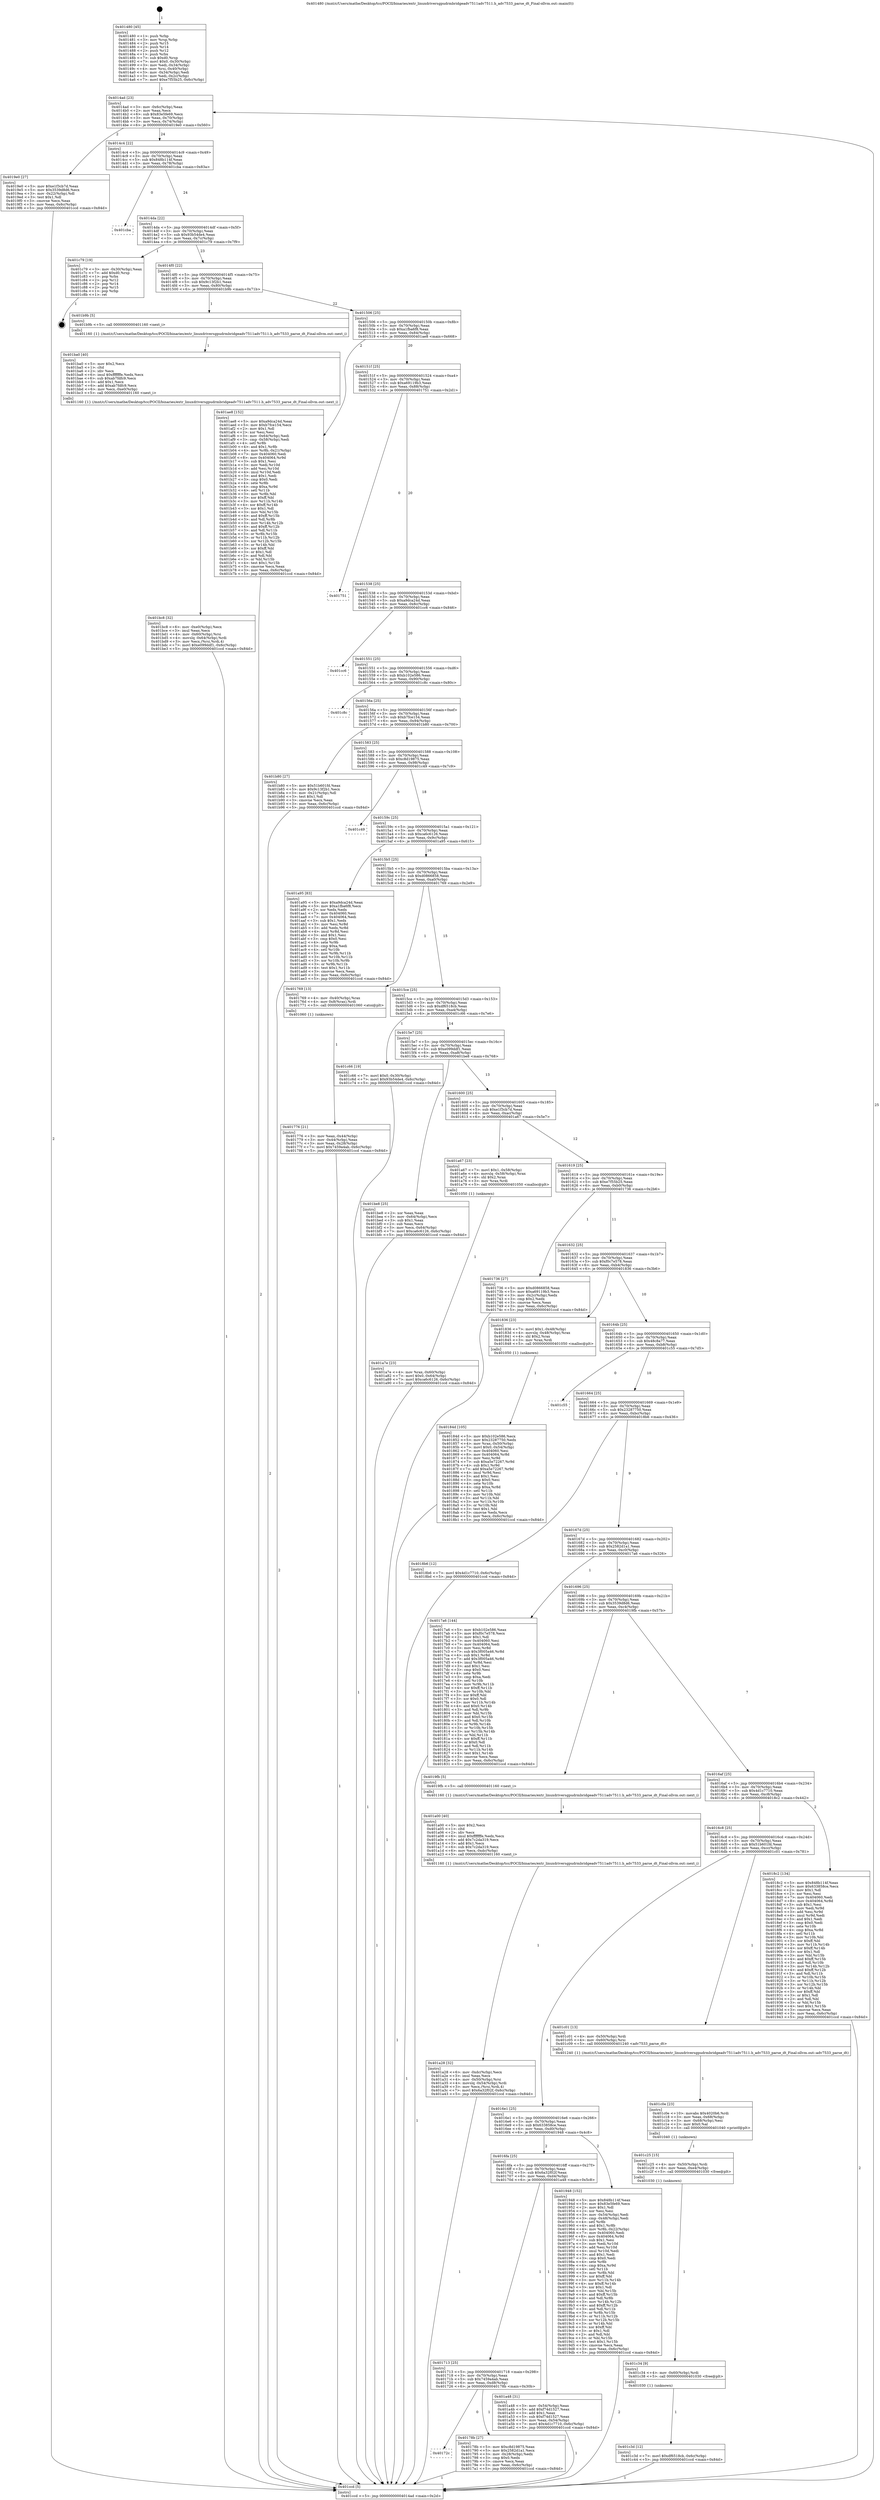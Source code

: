 digraph "0x401480" {
  label = "0x401480 (/mnt/c/Users/mathe/Desktop/tcc/POCII/binaries/extr_linuxdriversgpudrmbridgeadv7511adv7511.h_adv7533_parse_dt_Final-ollvm.out::main(0))"
  labelloc = "t"
  node[shape=record]

  Entry [label="",width=0.3,height=0.3,shape=circle,fillcolor=black,style=filled]
  "0x4014ad" [label="{
     0x4014ad [23]\l
     | [instrs]\l
     &nbsp;&nbsp;0x4014ad \<+3\>: mov -0x6c(%rbp),%eax\l
     &nbsp;&nbsp;0x4014b0 \<+2\>: mov %eax,%ecx\l
     &nbsp;&nbsp;0x4014b2 \<+6\>: sub $0x83e5fe69,%ecx\l
     &nbsp;&nbsp;0x4014b8 \<+3\>: mov %eax,-0x70(%rbp)\l
     &nbsp;&nbsp;0x4014bb \<+3\>: mov %ecx,-0x74(%rbp)\l
     &nbsp;&nbsp;0x4014be \<+6\>: je 00000000004019e0 \<main+0x560\>\l
  }"]
  "0x4019e0" [label="{
     0x4019e0 [27]\l
     | [instrs]\l
     &nbsp;&nbsp;0x4019e0 \<+5\>: mov $0xe1f3cb7d,%eax\l
     &nbsp;&nbsp;0x4019e5 \<+5\>: mov $0x3539d8d6,%ecx\l
     &nbsp;&nbsp;0x4019ea \<+3\>: mov -0x22(%rbp),%dl\l
     &nbsp;&nbsp;0x4019ed \<+3\>: test $0x1,%dl\l
     &nbsp;&nbsp;0x4019f0 \<+3\>: cmovne %ecx,%eax\l
     &nbsp;&nbsp;0x4019f3 \<+3\>: mov %eax,-0x6c(%rbp)\l
     &nbsp;&nbsp;0x4019f6 \<+5\>: jmp 0000000000401ccd \<main+0x84d\>\l
  }"]
  "0x4014c4" [label="{
     0x4014c4 [22]\l
     | [instrs]\l
     &nbsp;&nbsp;0x4014c4 \<+5\>: jmp 00000000004014c9 \<main+0x49\>\l
     &nbsp;&nbsp;0x4014c9 \<+3\>: mov -0x70(%rbp),%eax\l
     &nbsp;&nbsp;0x4014cc \<+5\>: sub $0x848b114f,%eax\l
     &nbsp;&nbsp;0x4014d1 \<+3\>: mov %eax,-0x78(%rbp)\l
     &nbsp;&nbsp;0x4014d4 \<+6\>: je 0000000000401cba \<main+0x83a\>\l
  }"]
  Exit [label="",width=0.3,height=0.3,shape=circle,fillcolor=black,style=filled,peripheries=2]
  "0x401cba" [label="{
     0x401cba\l
  }", style=dashed]
  "0x4014da" [label="{
     0x4014da [22]\l
     | [instrs]\l
     &nbsp;&nbsp;0x4014da \<+5\>: jmp 00000000004014df \<main+0x5f\>\l
     &nbsp;&nbsp;0x4014df \<+3\>: mov -0x70(%rbp),%eax\l
     &nbsp;&nbsp;0x4014e2 \<+5\>: sub $0x93b54de4,%eax\l
     &nbsp;&nbsp;0x4014e7 \<+3\>: mov %eax,-0x7c(%rbp)\l
     &nbsp;&nbsp;0x4014ea \<+6\>: je 0000000000401c79 \<main+0x7f9\>\l
  }"]
  "0x401c3d" [label="{
     0x401c3d [12]\l
     | [instrs]\l
     &nbsp;&nbsp;0x401c3d \<+7\>: movl $0xdf6518cb,-0x6c(%rbp)\l
     &nbsp;&nbsp;0x401c44 \<+5\>: jmp 0000000000401ccd \<main+0x84d\>\l
  }"]
  "0x401c79" [label="{
     0x401c79 [19]\l
     | [instrs]\l
     &nbsp;&nbsp;0x401c79 \<+3\>: mov -0x30(%rbp),%eax\l
     &nbsp;&nbsp;0x401c7c \<+7\>: add $0xd0,%rsp\l
     &nbsp;&nbsp;0x401c83 \<+1\>: pop %rbx\l
     &nbsp;&nbsp;0x401c84 \<+2\>: pop %r12\l
     &nbsp;&nbsp;0x401c86 \<+2\>: pop %r14\l
     &nbsp;&nbsp;0x401c88 \<+2\>: pop %r15\l
     &nbsp;&nbsp;0x401c8a \<+1\>: pop %rbp\l
     &nbsp;&nbsp;0x401c8b \<+1\>: ret\l
  }"]
  "0x4014f0" [label="{
     0x4014f0 [22]\l
     | [instrs]\l
     &nbsp;&nbsp;0x4014f0 \<+5\>: jmp 00000000004014f5 \<main+0x75\>\l
     &nbsp;&nbsp;0x4014f5 \<+3\>: mov -0x70(%rbp),%eax\l
     &nbsp;&nbsp;0x4014f8 \<+5\>: sub $0x9c13f2b1,%eax\l
     &nbsp;&nbsp;0x4014fd \<+3\>: mov %eax,-0x80(%rbp)\l
     &nbsp;&nbsp;0x401500 \<+6\>: je 0000000000401b9b \<main+0x71b\>\l
  }"]
  "0x401c34" [label="{
     0x401c34 [9]\l
     | [instrs]\l
     &nbsp;&nbsp;0x401c34 \<+4\>: mov -0x60(%rbp),%rdi\l
     &nbsp;&nbsp;0x401c38 \<+5\>: call 0000000000401030 \<free@plt\>\l
     | [calls]\l
     &nbsp;&nbsp;0x401030 \{1\} (unknown)\l
  }"]
  "0x401b9b" [label="{
     0x401b9b [5]\l
     | [instrs]\l
     &nbsp;&nbsp;0x401b9b \<+5\>: call 0000000000401160 \<next_i\>\l
     | [calls]\l
     &nbsp;&nbsp;0x401160 \{1\} (/mnt/c/Users/mathe/Desktop/tcc/POCII/binaries/extr_linuxdriversgpudrmbridgeadv7511adv7511.h_adv7533_parse_dt_Final-ollvm.out::next_i)\l
  }"]
  "0x401506" [label="{
     0x401506 [25]\l
     | [instrs]\l
     &nbsp;&nbsp;0x401506 \<+5\>: jmp 000000000040150b \<main+0x8b\>\l
     &nbsp;&nbsp;0x40150b \<+3\>: mov -0x70(%rbp),%eax\l
     &nbsp;&nbsp;0x40150e \<+5\>: sub $0xa1fba6f8,%eax\l
     &nbsp;&nbsp;0x401513 \<+6\>: mov %eax,-0x84(%rbp)\l
     &nbsp;&nbsp;0x401519 \<+6\>: je 0000000000401ae8 \<main+0x668\>\l
  }"]
  "0x401c25" [label="{
     0x401c25 [15]\l
     | [instrs]\l
     &nbsp;&nbsp;0x401c25 \<+4\>: mov -0x50(%rbp),%rdi\l
     &nbsp;&nbsp;0x401c29 \<+6\>: mov %eax,-0xe4(%rbp)\l
     &nbsp;&nbsp;0x401c2f \<+5\>: call 0000000000401030 \<free@plt\>\l
     | [calls]\l
     &nbsp;&nbsp;0x401030 \{1\} (unknown)\l
  }"]
  "0x401ae8" [label="{
     0x401ae8 [152]\l
     | [instrs]\l
     &nbsp;&nbsp;0x401ae8 \<+5\>: mov $0xa9dca24d,%eax\l
     &nbsp;&nbsp;0x401aed \<+5\>: mov $0xb7fce154,%ecx\l
     &nbsp;&nbsp;0x401af2 \<+2\>: mov $0x1,%dl\l
     &nbsp;&nbsp;0x401af4 \<+2\>: xor %esi,%esi\l
     &nbsp;&nbsp;0x401af6 \<+3\>: mov -0x64(%rbp),%edi\l
     &nbsp;&nbsp;0x401af9 \<+3\>: cmp -0x58(%rbp),%edi\l
     &nbsp;&nbsp;0x401afc \<+4\>: setl %r8b\l
     &nbsp;&nbsp;0x401b00 \<+4\>: and $0x1,%r8b\l
     &nbsp;&nbsp;0x401b04 \<+4\>: mov %r8b,-0x21(%rbp)\l
     &nbsp;&nbsp;0x401b08 \<+7\>: mov 0x404060,%edi\l
     &nbsp;&nbsp;0x401b0f \<+8\>: mov 0x404064,%r9d\l
     &nbsp;&nbsp;0x401b17 \<+3\>: sub $0x1,%esi\l
     &nbsp;&nbsp;0x401b1a \<+3\>: mov %edi,%r10d\l
     &nbsp;&nbsp;0x401b1d \<+3\>: add %esi,%r10d\l
     &nbsp;&nbsp;0x401b20 \<+4\>: imul %r10d,%edi\l
     &nbsp;&nbsp;0x401b24 \<+3\>: and $0x1,%edi\l
     &nbsp;&nbsp;0x401b27 \<+3\>: cmp $0x0,%edi\l
     &nbsp;&nbsp;0x401b2a \<+4\>: sete %r8b\l
     &nbsp;&nbsp;0x401b2e \<+4\>: cmp $0xa,%r9d\l
     &nbsp;&nbsp;0x401b32 \<+4\>: setl %r11b\l
     &nbsp;&nbsp;0x401b36 \<+3\>: mov %r8b,%bl\l
     &nbsp;&nbsp;0x401b39 \<+3\>: xor $0xff,%bl\l
     &nbsp;&nbsp;0x401b3c \<+3\>: mov %r11b,%r14b\l
     &nbsp;&nbsp;0x401b3f \<+4\>: xor $0xff,%r14b\l
     &nbsp;&nbsp;0x401b43 \<+3\>: xor $0x1,%dl\l
     &nbsp;&nbsp;0x401b46 \<+3\>: mov %bl,%r15b\l
     &nbsp;&nbsp;0x401b49 \<+4\>: and $0xff,%r15b\l
     &nbsp;&nbsp;0x401b4d \<+3\>: and %dl,%r8b\l
     &nbsp;&nbsp;0x401b50 \<+3\>: mov %r14b,%r12b\l
     &nbsp;&nbsp;0x401b53 \<+4\>: and $0xff,%r12b\l
     &nbsp;&nbsp;0x401b57 \<+3\>: and %dl,%r11b\l
     &nbsp;&nbsp;0x401b5a \<+3\>: or %r8b,%r15b\l
     &nbsp;&nbsp;0x401b5d \<+3\>: or %r11b,%r12b\l
     &nbsp;&nbsp;0x401b60 \<+3\>: xor %r12b,%r15b\l
     &nbsp;&nbsp;0x401b63 \<+3\>: or %r14b,%bl\l
     &nbsp;&nbsp;0x401b66 \<+3\>: xor $0xff,%bl\l
     &nbsp;&nbsp;0x401b69 \<+3\>: or $0x1,%dl\l
     &nbsp;&nbsp;0x401b6c \<+2\>: and %dl,%bl\l
     &nbsp;&nbsp;0x401b6e \<+3\>: or %bl,%r15b\l
     &nbsp;&nbsp;0x401b71 \<+4\>: test $0x1,%r15b\l
     &nbsp;&nbsp;0x401b75 \<+3\>: cmovne %ecx,%eax\l
     &nbsp;&nbsp;0x401b78 \<+3\>: mov %eax,-0x6c(%rbp)\l
     &nbsp;&nbsp;0x401b7b \<+5\>: jmp 0000000000401ccd \<main+0x84d\>\l
  }"]
  "0x40151f" [label="{
     0x40151f [25]\l
     | [instrs]\l
     &nbsp;&nbsp;0x40151f \<+5\>: jmp 0000000000401524 \<main+0xa4\>\l
     &nbsp;&nbsp;0x401524 \<+3\>: mov -0x70(%rbp),%eax\l
     &nbsp;&nbsp;0x401527 \<+5\>: sub $0xa69119b3,%eax\l
     &nbsp;&nbsp;0x40152c \<+6\>: mov %eax,-0x88(%rbp)\l
     &nbsp;&nbsp;0x401532 \<+6\>: je 0000000000401751 \<main+0x2d1\>\l
  }"]
  "0x401c0e" [label="{
     0x401c0e [23]\l
     | [instrs]\l
     &nbsp;&nbsp;0x401c0e \<+10\>: movabs $0x4020b6,%rdi\l
     &nbsp;&nbsp;0x401c18 \<+3\>: mov %eax,-0x68(%rbp)\l
     &nbsp;&nbsp;0x401c1b \<+3\>: mov -0x68(%rbp),%esi\l
     &nbsp;&nbsp;0x401c1e \<+2\>: mov $0x0,%al\l
     &nbsp;&nbsp;0x401c20 \<+5\>: call 0000000000401040 \<printf@plt\>\l
     | [calls]\l
     &nbsp;&nbsp;0x401040 \{1\} (unknown)\l
  }"]
  "0x401751" [label="{
     0x401751\l
  }", style=dashed]
  "0x401538" [label="{
     0x401538 [25]\l
     | [instrs]\l
     &nbsp;&nbsp;0x401538 \<+5\>: jmp 000000000040153d \<main+0xbd\>\l
     &nbsp;&nbsp;0x40153d \<+3\>: mov -0x70(%rbp),%eax\l
     &nbsp;&nbsp;0x401540 \<+5\>: sub $0xa9dca24d,%eax\l
     &nbsp;&nbsp;0x401545 \<+6\>: mov %eax,-0x8c(%rbp)\l
     &nbsp;&nbsp;0x40154b \<+6\>: je 0000000000401cc6 \<main+0x846\>\l
  }"]
  "0x401bc8" [label="{
     0x401bc8 [32]\l
     | [instrs]\l
     &nbsp;&nbsp;0x401bc8 \<+6\>: mov -0xe0(%rbp),%ecx\l
     &nbsp;&nbsp;0x401bce \<+3\>: imul %eax,%ecx\l
     &nbsp;&nbsp;0x401bd1 \<+4\>: mov -0x60(%rbp),%rsi\l
     &nbsp;&nbsp;0x401bd5 \<+4\>: movslq -0x64(%rbp),%rdi\l
     &nbsp;&nbsp;0x401bd9 \<+3\>: mov %ecx,(%rsi,%rdi,4)\l
     &nbsp;&nbsp;0x401bdc \<+7\>: movl $0xe099ddf1,-0x6c(%rbp)\l
     &nbsp;&nbsp;0x401be3 \<+5\>: jmp 0000000000401ccd \<main+0x84d\>\l
  }"]
  "0x401cc6" [label="{
     0x401cc6\l
  }", style=dashed]
  "0x401551" [label="{
     0x401551 [25]\l
     | [instrs]\l
     &nbsp;&nbsp;0x401551 \<+5\>: jmp 0000000000401556 \<main+0xd6\>\l
     &nbsp;&nbsp;0x401556 \<+3\>: mov -0x70(%rbp),%eax\l
     &nbsp;&nbsp;0x401559 \<+5\>: sub $0xb102e586,%eax\l
     &nbsp;&nbsp;0x40155e \<+6\>: mov %eax,-0x90(%rbp)\l
     &nbsp;&nbsp;0x401564 \<+6\>: je 0000000000401c8c \<main+0x80c\>\l
  }"]
  "0x401ba0" [label="{
     0x401ba0 [40]\l
     | [instrs]\l
     &nbsp;&nbsp;0x401ba0 \<+5\>: mov $0x2,%ecx\l
     &nbsp;&nbsp;0x401ba5 \<+1\>: cltd\l
     &nbsp;&nbsp;0x401ba6 \<+2\>: idiv %ecx\l
     &nbsp;&nbsp;0x401ba8 \<+6\>: imul $0xfffffffe,%edx,%ecx\l
     &nbsp;&nbsp;0x401bae \<+6\>: sub $0xab7fdfc9,%ecx\l
     &nbsp;&nbsp;0x401bb4 \<+3\>: add $0x1,%ecx\l
     &nbsp;&nbsp;0x401bb7 \<+6\>: add $0xab7fdfc9,%ecx\l
     &nbsp;&nbsp;0x401bbd \<+6\>: mov %ecx,-0xe0(%rbp)\l
     &nbsp;&nbsp;0x401bc3 \<+5\>: call 0000000000401160 \<next_i\>\l
     | [calls]\l
     &nbsp;&nbsp;0x401160 \{1\} (/mnt/c/Users/mathe/Desktop/tcc/POCII/binaries/extr_linuxdriversgpudrmbridgeadv7511adv7511.h_adv7533_parse_dt_Final-ollvm.out::next_i)\l
  }"]
  "0x401c8c" [label="{
     0x401c8c\l
  }", style=dashed]
  "0x40156a" [label="{
     0x40156a [25]\l
     | [instrs]\l
     &nbsp;&nbsp;0x40156a \<+5\>: jmp 000000000040156f \<main+0xef\>\l
     &nbsp;&nbsp;0x40156f \<+3\>: mov -0x70(%rbp),%eax\l
     &nbsp;&nbsp;0x401572 \<+5\>: sub $0xb7fce154,%eax\l
     &nbsp;&nbsp;0x401577 \<+6\>: mov %eax,-0x94(%rbp)\l
     &nbsp;&nbsp;0x40157d \<+6\>: je 0000000000401b80 \<main+0x700\>\l
  }"]
  "0x401a7e" [label="{
     0x401a7e [23]\l
     | [instrs]\l
     &nbsp;&nbsp;0x401a7e \<+4\>: mov %rax,-0x60(%rbp)\l
     &nbsp;&nbsp;0x401a82 \<+7\>: movl $0x0,-0x64(%rbp)\l
     &nbsp;&nbsp;0x401a89 \<+7\>: movl $0xca6c6126,-0x6c(%rbp)\l
     &nbsp;&nbsp;0x401a90 \<+5\>: jmp 0000000000401ccd \<main+0x84d\>\l
  }"]
  "0x401b80" [label="{
     0x401b80 [27]\l
     | [instrs]\l
     &nbsp;&nbsp;0x401b80 \<+5\>: mov $0x51b601fd,%eax\l
     &nbsp;&nbsp;0x401b85 \<+5\>: mov $0x9c13f2b1,%ecx\l
     &nbsp;&nbsp;0x401b8a \<+3\>: mov -0x21(%rbp),%dl\l
     &nbsp;&nbsp;0x401b8d \<+3\>: test $0x1,%dl\l
     &nbsp;&nbsp;0x401b90 \<+3\>: cmovne %ecx,%eax\l
     &nbsp;&nbsp;0x401b93 \<+3\>: mov %eax,-0x6c(%rbp)\l
     &nbsp;&nbsp;0x401b96 \<+5\>: jmp 0000000000401ccd \<main+0x84d\>\l
  }"]
  "0x401583" [label="{
     0x401583 [25]\l
     | [instrs]\l
     &nbsp;&nbsp;0x401583 \<+5\>: jmp 0000000000401588 \<main+0x108\>\l
     &nbsp;&nbsp;0x401588 \<+3\>: mov -0x70(%rbp),%eax\l
     &nbsp;&nbsp;0x40158b \<+5\>: sub $0xc8d19875,%eax\l
     &nbsp;&nbsp;0x401590 \<+6\>: mov %eax,-0x98(%rbp)\l
     &nbsp;&nbsp;0x401596 \<+6\>: je 0000000000401c49 \<main+0x7c9\>\l
  }"]
  "0x401a28" [label="{
     0x401a28 [32]\l
     | [instrs]\l
     &nbsp;&nbsp;0x401a28 \<+6\>: mov -0xdc(%rbp),%ecx\l
     &nbsp;&nbsp;0x401a2e \<+3\>: imul %eax,%ecx\l
     &nbsp;&nbsp;0x401a31 \<+4\>: mov -0x50(%rbp),%rsi\l
     &nbsp;&nbsp;0x401a35 \<+4\>: movslq -0x54(%rbp),%rdi\l
     &nbsp;&nbsp;0x401a39 \<+3\>: mov %ecx,(%rsi,%rdi,4)\l
     &nbsp;&nbsp;0x401a3c \<+7\>: movl $0x6a32f02f,-0x6c(%rbp)\l
     &nbsp;&nbsp;0x401a43 \<+5\>: jmp 0000000000401ccd \<main+0x84d\>\l
  }"]
  "0x401c49" [label="{
     0x401c49\l
  }", style=dashed]
  "0x40159c" [label="{
     0x40159c [25]\l
     | [instrs]\l
     &nbsp;&nbsp;0x40159c \<+5\>: jmp 00000000004015a1 \<main+0x121\>\l
     &nbsp;&nbsp;0x4015a1 \<+3\>: mov -0x70(%rbp),%eax\l
     &nbsp;&nbsp;0x4015a4 \<+5\>: sub $0xca6c6126,%eax\l
     &nbsp;&nbsp;0x4015a9 \<+6\>: mov %eax,-0x9c(%rbp)\l
     &nbsp;&nbsp;0x4015af \<+6\>: je 0000000000401a95 \<main+0x615\>\l
  }"]
  "0x401a00" [label="{
     0x401a00 [40]\l
     | [instrs]\l
     &nbsp;&nbsp;0x401a00 \<+5\>: mov $0x2,%ecx\l
     &nbsp;&nbsp;0x401a05 \<+1\>: cltd\l
     &nbsp;&nbsp;0x401a06 \<+2\>: idiv %ecx\l
     &nbsp;&nbsp;0x401a08 \<+6\>: imul $0xfffffffe,%edx,%ecx\l
     &nbsp;&nbsp;0x401a0e \<+6\>: add $0x7c2da319,%ecx\l
     &nbsp;&nbsp;0x401a14 \<+3\>: add $0x1,%ecx\l
     &nbsp;&nbsp;0x401a17 \<+6\>: sub $0x7c2da319,%ecx\l
     &nbsp;&nbsp;0x401a1d \<+6\>: mov %ecx,-0xdc(%rbp)\l
     &nbsp;&nbsp;0x401a23 \<+5\>: call 0000000000401160 \<next_i\>\l
     | [calls]\l
     &nbsp;&nbsp;0x401160 \{1\} (/mnt/c/Users/mathe/Desktop/tcc/POCII/binaries/extr_linuxdriversgpudrmbridgeadv7511adv7511.h_adv7533_parse_dt_Final-ollvm.out::next_i)\l
  }"]
  "0x401a95" [label="{
     0x401a95 [83]\l
     | [instrs]\l
     &nbsp;&nbsp;0x401a95 \<+5\>: mov $0xa9dca24d,%eax\l
     &nbsp;&nbsp;0x401a9a \<+5\>: mov $0xa1fba6f8,%ecx\l
     &nbsp;&nbsp;0x401a9f \<+2\>: xor %edx,%edx\l
     &nbsp;&nbsp;0x401aa1 \<+7\>: mov 0x404060,%esi\l
     &nbsp;&nbsp;0x401aa8 \<+7\>: mov 0x404064,%edi\l
     &nbsp;&nbsp;0x401aaf \<+3\>: sub $0x1,%edx\l
     &nbsp;&nbsp;0x401ab2 \<+3\>: mov %esi,%r8d\l
     &nbsp;&nbsp;0x401ab5 \<+3\>: add %edx,%r8d\l
     &nbsp;&nbsp;0x401ab8 \<+4\>: imul %r8d,%esi\l
     &nbsp;&nbsp;0x401abc \<+3\>: and $0x1,%esi\l
     &nbsp;&nbsp;0x401abf \<+3\>: cmp $0x0,%esi\l
     &nbsp;&nbsp;0x401ac2 \<+4\>: sete %r9b\l
     &nbsp;&nbsp;0x401ac6 \<+3\>: cmp $0xa,%edi\l
     &nbsp;&nbsp;0x401ac9 \<+4\>: setl %r10b\l
     &nbsp;&nbsp;0x401acd \<+3\>: mov %r9b,%r11b\l
     &nbsp;&nbsp;0x401ad0 \<+3\>: and %r10b,%r11b\l
     &nbsp;&nbsp;0x401ad3 \<+3\>: xor %r10b,%r9b\l
     &nbsp;&nbsp;0x401ad6 \<+3\>: or %r9b,%r11b\l
     &nbsp;&nbsp;0x401ad9 \<+4\>: test $0x1,%r11b\l
     &nbsp;&nbsp;0x401add \<+3\>: cmovne %ecx,%eax\l
     &nbsp;&nbsp;0x401ae0 \<+3\>: mov %eax,-0x6c(%rbp)\l
     &nbsp;&nbsp;0x401ae3 \<+5\>: jmp 0000000000401ccd \<main+0x84d\>\l
  }"]
  "0x4015b5" [label="{
     0x4015b5 [25]\l
     | [instrs]\l
     &nbsp;&nbsp;0x4015b5 \<+5\>: jmp 00000000004015ba \<main+0x13a\>\l
     &nbsp;&nbsp;0x4015ba \<+3\>: mov -0x70(%rbp),%eax\l
     &nbsp;&nbsp;0x4015bd \<+5\>: sub $0xd0866858,%eax\l
     &nbsp;&nbsp;0x4015c2 \<+6\>: mov %eax,-0xa0(%rbp)\l
     &nbsp;&nbsp;0x4015c8 \<+6\>: je 0000000000401769 \<main+0x2e9\>\l
  }"]
  "0x40184d" [label="{
     0x40184d [105]\l
     | [instrs]\l
     &nbsp;&nbsp;0x40184d \<+5\>: mov $0xb102e586,%ecx\l
     &nbsp;&nbsp;0x401852 \<+5\>: mov $0x23287750,%edx\l
     &nbsp;&nbsp;0x401857 \<+4\>: mov %rax,-0x50(%rbp)\l
     &nbsp;&nbsp;0x40185b \<+7\>: movl $0x0,-0x54(%rbp)\l
     &nbsp;&nbsp;0x401862 \<+7\>: mov 0x404060,%esi\l
     &nbsp;&nbsp;0x401869 \<+8\>: mov 0x404064,%r8d\l
     &nbsp;&nbsp;0x401871 \<+3\>: mov %esi,%r9d\l
     &nbsp;&nbsp;0x401874 \<+7\>: sub $0xa5e72267,%r9d\l
     &nbsp;&nbsp;0x40187b \<+4\>: sub $0x1,%r9d\l
     &nbsp;&nbsp;0x40187f \<+7\>: add $0xa5e72267,%r9d\l
     &nbsp;&nbsp;0x401886 \<+4\>: imul %r9d,%esi\l
     &nbsp;&nbsp;0x40188a \<+3\>: and $0x1,%esi\l
     &nbsp;&nbsp;0x40188d \<+3\>: cmp $0x0,%esi\l
     &nbsp;&nbsp;0x401890 \<+4\>: sete %r10b\l
     &nbsp;&nbsp;0x401894 \<+4\>: cmp $0xa,%r8d\l
     &nbsp;&nbsp;0x401898 \<+4\>: setl %r11b\l
     &nbsp;&nbsp;0x40189c \<+3\>: mov %r10b,%bl\l
     &nbsp;&nbsp;0x40189f \<+3\>: and %r11b,%bl\l
     &nbsp;&nbsp;0x4018a2 \<+3\>: xor %r11b,%r10b\l
     &nbsp;&nbsp;0x4018a5 \<+3\>: or %r10b,%bl\l
     &nbsp;&nbsp;0x4018a8 \<+3\>: test $0x1,%bl\l
     &nbsp;&nbsp;0x4018ab \<+3\>: cmovne %edx,%ecx\l
     &nbsp;&nbsp;0x4018ae \<+3\>: mov %ecx,-0x6c(%rbp)\l
     &nbsp;&nbsp;0x4018b1 \<+5\>: jmp 0000000000401ccd \<main+0x84d\>\l
  }"]
  "0x401769" [label="{
     0x401769 [13]\l
     | [instrs]\l
     &nbsp;&nbsp;0x401769 \<+4\>: mov -0x40(%rbp),%rax\l
     &nbsp;&nbsp;0x40176d \<+4\>: mov 0x8(%rax),%rdi\l
     &nbsp;&nbsp;0x401771 \<+5\>: call 0000000000401060 \<atoi@plt\>\l
     | [calls]\l
     &nbsp;&nbsp;0x401060 \{1\} (unknown)\l
  }"]
  "0x4015ce" [label="{
     0x4015ce [25]\l
     | [instrs]\l
     &nbsp;&nbsp;0x4015ce \<+5\>: jmp 00000000004015d3 \<main+0x153\>\l
     &nbsp;&nbsp;0x4015d3 \<+3\>: mov -0x70(%rbp),%eax\l
     &nbsp;&nbsp;0x4015d6 \<+5\>: sub $0xdf6518cb,%eax\l
     &nbsp;&nbsp;0x4015db \<+6\>: mov %eax,-0xa4(%rbp)\l
     &nbsp;&nbsp;0x4015e1 \<+6\>: je 0000000000401c66 \<main+0x7e6\>\l
  }"]
  "0x40172c" [label="{
     0x40172c\l
  }", style=dashed]
  "0x401c66" [label="{
     0x401c66 [19]\l
     | [instrs]\l
     &nbsp;&nbsp;0x401c66 \<+7\>: movl $0x0,-0x30(%rbp)\l
     &nbsp;&nbsp;0x401c6d \<+7\>: movl $0x93b54de4,-0x6c(%rbp)\l
     &nbsp;&nbsp;0x401c74 \<+5\>: jmp 0000000000401ccd \<main+0x84d\>\l
  }"]
  "0x4015e7" [label="{
     0x4015e7 [25]\l
     | [instrs]\l
     &nbsp;&nbsp;0x4015e7 \<+5\>: jmp 00000000004015ec \<main+0x16c\>\l
     &nbsp;&nbsp;0x4015ec \<+3\>: mov -0x70(%rbp),%eax\l
     &nbsp;&nbsp;0x4015ef \<+5\>: sub $0xe099ddf1,%eax\l
     &nbsp;&nbsp;0x4015f4 \<+6\>: mov %eax,-0xa8(%rbp)\l
     &nbsp;&nbsp;0x4015fa \<+6\>: je 0000000000401be8 \<main+0x768\>\l
  }"]
  "0x40178b" [label="{
     0x40178b [27]\l
     | [instrs]\l
     &nbsp;&nbsp;0x40178b \<+5\>: mov $0xc8d19875,%eax\l
     &nbsp;&nbsp;0x401790 \<+5\>: mov $0x2582d1a1,%ecx\l
     &nbsp;&nbsp;0x401795 \<+3\>: mov -0x28(%rbp),%edx\l
     &nbsp;&nbsp;0x401798 \<+3\>: cmp $0x0,%edx\l
     &nbsp;&nbsp;0x40179b \<+3\>: cmove %ecx,%eax\l
     &nbsp;&nbsp;0x40179e \<+3\>: mov %eax,-0x6c(%rbp)\l
     &nbsp;&nbsp;0x4017a1 \<+5\>: jmp 0000000000401ccd \<main+0x84d\>\l
  }"]
  "0x401be8" [label="{
     0x401be8 [25]\l
     | [instrs]\l
     &nbsp;&nbsp;0x401be8 \<+2\>: xor %eax,%eax\l
     &nbsp;&nbsp;0x401bea \<+3\>: mov -0x64(%rbp),%ecx\l
     &nbsp;&nbsp;0x401bed \<+3\>: sub $0x1,%eax\l
     &nbsp;&nbsp;0x401bf0 \<+2\>: sub %eax,%ecx\l
     &nbsp;&nbsp;0x401bf2 \<+3\>: mov %ecx,-0x64(%rbp)\l
     &nbsp;&nbsp;0x401bf5 \<+7\>: movl $0xca6c6126,-0x6c(%rbp)\l
     &nbsp;&nbsp;0x401bfc \<+5\>: jmp 0000000000401ccd \<main+0x84d\>\l
  }"]
  "0x401600" [label="{
     0x401600 [25]\l
     | [instrs]\l
     &nbsp;&nbsp;0x401600 \<+5\>: jmp 0000000000401605 \<main+0x185\>\l
     &nbsp;&nbsp;0x401605 \<+3\>: mov -0x70(%rbp),%eax\l
     &nbsp;&nbsp;0x401608 \<+5\>: sub $0xe1f3cb7d,%eax\l
     &nbsp;&nbsp;0x40160d \<+6\>: mov %eax,-0xac(%rbp)\l
     &nbsp;&nbsp;0x401613 \<+6\>: je 0000000000401a67 \<main+0x5e7\>\l
  }"]
  "0x401713" [label="{
     0x401713 [25]\l
     | [instrs]\l
     &nbsp;&nbsp;0x401713 \<+5\>: jmp 0000000000401718 \<main+0x298\>\l
     &nbsp;&nbsp;0x401718 \<+3\>: mov -0x70(%rbp),%eax\l
     &nbsp;&nbsp;0x40171b \<+5\>: sub $0x7459a4ab,%eax\l
     &nbsp;&nbsp;0x401720 \<+6\>: mov %eax,-0xd8(%rbp)\l
     &nbsp;&nbsp;0x401726 \<+6\>: je 000000000040178b \<main+0x30b\>\l
  }"]
  "0x401a67" [label="{
     0x401a67 [23]\l
     | [instrs]\l
     &nbsp;&nbsp;0x401a67 \<+7\>: movl $0x1,-0x58(%rbp)\l
     &nbsp;&nbsp;0x401a6e \<+4\>: movslq -0x58(%rbp),%rax\l
     &nbsp;&nbsp;0x401a72 \<+4\>: shl $0x2,%rax\l
     &nbsp;&nbsp;0x401a76 \<+3\>: mov %rax,%rdi\l
     &nbsp;&nbsp;0x401a79 \<+5\>: call 0000000000401050 \<malloc@plt\>\l
     | [calls]\l
     &nbsp;&nbsp;0x401050 \{1\} (unknown)\l
  }"]
  "0x401619" [label="{
     0x401619 [25]\l
     | [instrs]\l
     &nbsp;&nbsp;0x401619 \<+5\>: jmp 000000000040161e \<main+0x19e\>\l
     &nbsp;&nbsp;0x40161e \<+3\>: mov -0x70(%rbp),%eax\l
     &nbsp;&nbsp;0x401621 \<+5\>: sub $0xe7f55b25,%eax\l
     &nbsp;&nbsp;0x401626 \<+6\>: mov %eax,-0xb0(%rbp)\l
     &nbsp;&nbsp;0x40162c \<+6\>: je 0000000000401736 \<main+0x2b6\>\l
  }"]
  "0x401a48" [label="{
     0x401a48 [31]\l
     | [instrs]\l
     &nbsp;&nbsp;0x401a48 \<+3\>: mov -0x54(%rbp),%eax\l
     &nbsp;&nbsp;0x401a4b \<+5\>: add $0xf74d1527,%eax\l
     &nbsp;&nbsp;0x401a50 \<+3\>: add $0x1,%eax\l
     &nbsp;&nbsp;0x401a53 \<+5\>: sub $0xf74d1527,%eax\l
     &nbsp;&nbsp;0x401a58 \<+3\>: mov %eax,-0x54(%rbp)\l
     &nbsp;&nbsp;0x401a5b \<+7\>: movl $0x4d1c7710,-0x6c(%rbp)\l
     &nbsp;&nbsp;0x401a62 \<+5\>: jmp 0000000000401ccd \<main+0x84d\>\l
  }"]
  "0x401736" [label="{
     0x401736 [27]\l
     | [instrs]\l
     &nbsp;&nbsp;0x401736 \<+5\>: mov $0xd0866858,%eax\l
     &nbsp;&nbsp;0x40173b \<+5\>: mov $0xa69119b3,%ecx\l
     &nbsp;&nbsp;0x401740 \<+3\>: mov -0x2c(%rbp),%edx\l
     &nbsp;&nbsp;0x401743 \<+3\>: cmp $0x2,%edx\l
     &nbsp;&nbsp;0x401746 \<+3\>: cmovne %ecx,%eax\l
     &nbsp;&nbsp;0x401749 \<+3\>: mov %eax,-0x6c(%rbp)\l
     &nbsp;&nbsp;0x40174c \<+5\>: jmp 0000000000401ccd \<main+0x84d\>\l
  }"]
  "0x401632" [label="{
     0x401632 [25]\l
     | [instrs]\l
     &nbsp;&nbsp;0x401632 \<+5\>: jmp 0000000000401637 \<main+0x1b7\>\l
     &nbsp;&nbsp;0x401637 \<+3\>: mov -0x70(%rbp),%eax\l
     &nbsp;&nbsp;0x40163a \<+5\>: sub $0xf0c7e578,%eax\l
     &nbsp;&nbsp;0x40163f \<+6\>: mov %eax,-0xb4(%rbp)\l
     &nbsp;&nbsp;0x401645 \<+6\>: je 0000000000401836 \<main+0x3b6\>\l
  }"]
  "0x401ccd" [label="{
     0x401ccd [5]\l
     | [instrs]\l
     &nbsp;&nbsp;0x401ccd \<+5\>: jmp 00000000004014ad \<main+0x2d\>\l
  }"]
  "0x401480" [label="{
     0x401480 [45]\l
     | [instrs]\l
     &nbsp;&nbsp;0x401480 \<+1\>: push %rbp\l
     &nbsp;&nbsp;0x401481 \<+3\>: mov %rsp,%rbp\l
     &nbsp;&nbsp;0x401484 \<+2\>: push %r15\l
     &nbsp;&nbsp;0x401486 \<+2\>: push %r14\l
     &nbsp;&nbsp;0x401488 \<+2\>: push %r12\l
     &nbsp;&nbsp;0x40148a \<+1\>: push %rbx\l
     &nbsp;&nbsp;0x40148b \<+7\>: sub $0xd0,%rsp\l
     &nbsp;&nbsp;0x401492 \<+7\>: movl $0x0,-0x30(%rbp)\l
     &nbsp;&nbsp;0x401499 \<+3\>: mov %edi,-0x34(%rbp)\l
     &nbsp;&nbsp;0x40149c \<+4\>: mov %rsi,-0x40(%rbp)\l
     &nbsp;&nbsp;0x4014a0 \<+3\>: mov -0x34(%rbp),%edi\l
     &nbsp;&nbsp;0x4014a3 \<+3\>: mov %edi,-0x2c(%rbp)\l
     &nbsp;&nbsp;0x4014a6 \<+7\>: movl $0xe7f55b25,-0x6c(%rbp)\l
  }"]
  "0x401776" [label="{
     0x401776 [21]\l
     | [instrs]\l
     &nbsp;&nbsp;0x401776 \<+3\>: mov %eax,-0x44(%rbp)\l
     &nbsp;&nbsp;0x401779 \<+3\>: mov -0x44(%rbp),%eax\l
     &nbsp;&nbsp;0x40177c \<+3\>: mov %eax,-0x28(%rbp)\l
     &nbsp;&nbsp;0x40177f \<+7\>: movl $0x7459a4ab,-0x6c(%rbp)\l
     &nbsp;&nbsp;0x401786 \<+5\>: jmp 0000000000401ccd \<main+0x84d\>\l
  }"]
  "0x4016fa" [label="{
     0x4016fa [25]\l
     | [instrs]\l
     &nbsp;&nbsp;0x4016fa \<+5\>: jmp 00000000004016ff \<main+0x27f\>\l
     &nbsp;&nbsp;0x4016ff \<+3\>: mov -0x70(%rbp),%eax\l
     &nbsp;&nbsp;0x401702 \<+5\>: sub $0x6a32f02f,%eax\l
     &nbsp;&nbsp;0x401707 \<+6\>: mov %eax,-0xd4(%rbp)\l
     &nbsp;&nbsp;0x40170d \<+6\>: je 0000000000401a48 \<main+0x5c8\>\l
  }"]
  "0x401836" [label="{
     0x401836 [23]\l
     | [instrs]\l
     &nbsp;&nbsp;0x401836 \<+7\>: movl $0x1,-0x48(%rbp)\l
     &nbsp;&nbsp;0x40183d \<+4\>: movslq -0x48(%rbp),%rax\l
     &nbsp;&nbsp;0x401841 \<+4\>: shl $0x2,%rax\l
     &nbsp;&nbsp;0x401845 \<+3\>: mov %rax,%rdi\l
     &nbsp;&nbsp;0x401848 \<+5\>: call 0000000000401050 \<malloc@plt\>\l
     | [calls]\l
     &nbsp;&nbsp;0x401050 \{1\} (unknown)\l
  }"]
  "0x40164b" [label="{
     0x40164b [25]\l
     | [instrs]\l
     &nbsp;&nbsp;0x40164b \<+5\>: jmp 0000000000401650 \<main+0x1d0\>\l
     &nbsp;&nbsp;0x401650 \<+3\>: mov -0x70(%rbp),%eax\l
     &nbsp;&nbsp;0x401653 \<+5\>: sub $0x48c8a77,%eax\l
     &nbsp;&nbsp;0x401658 \<+6\>: mov %eax,-0xb8(%rbp)\l
     &nbsp;&nbsp;0x40165e \<+6\>: je 0000000000401c55 \<main+0x7d5\>\l
  }"]
  "0x401948" [label="{
     0x401948 [152]\l
     | [instrs]\l
     &nbsp;&nbsp;0x401948 \<+5\>: mov $0x848b114f,%eax\l
     &nbsp;&nbsp;0x40194d \<+5\>: mov $0x83e5fe69,%ecx\l
     &nbsp;&nbsp;0x401952 \<+2\>: mov $0x1,%dl\l
     &nbsp;&nbsp;0x401954 \<+2\>: xor %esi,%esi\l
     &nbsp;&nbsp;0x401956 \<+3\>: mov -0x54(%rbp),%edi\l
     &nbsp;&nbsp;0x401959 \<+3\>: cmp -0x48(%rbp),%edi\l
     &nbsp;&nbsp;0x40195c \<+4\>: setl %r8b\l
     &nbsp;&nbsp;0x401960 \<+4\>: and $0x1,%r8b\l
     &nbsp;&nbsp;0x401964 \<+4\>: mov %r8b,-0x22(%rbp)\l
     &nbsp;&nbsp;0x401968 \<+7\>: mov 0x404060,%edi\l
     &nbsp;&nbsp;0x40196f \<+8\>: mov 0x404064,%r9d\l
     &nbsp;&nbsp;0x401977 \<+3\>: sub $0x1,%esi\l
     &nbsp;&nbsp;0x40197a \<+3\>: mov %edi,%r10d\l
     &nbsp;&nbsp;0x40197d \<+3\>: add %esi,%r10d\l
     &nbsp;&nbsp;0x401980 \<+4\>: imul %r10d,%edi\l
     &nbsp;&nbsp;0x401984 \<+3\>: and $0x1,%edi\l
     &nbsp;&nbsp;0x401987 \<+3\>: cmp $0x0,%edi\l
     &nbsp;&nbsp;0x40198a \<+4\>: sete %r8b\l
     &nbsp;&nbsp;0x40198e \<+4\>: cmp $0xa,%r9d\l
     &nbsp;&nbsp;0x401992 \<+4\>: setl %r11b\l
     &nbsp;&nbsp;0x401996 \<+3\>: mov %r8b,%bl\l
     &nbsp;&nbsp;0x401999 \<+3\>: xor $0xff,%bl\l
     &nbsp;&nbsp;0x40199c \<+3\>: mov %r11b,%r14b\l
     &nbsp;&nbsp;0x40199f \<+4\>: xor $0xff,%r14b\l
     &nbsp;&nbsp;0x4019a3 \<+3\>: xor $0x1,%dl\l
     &nbsp;&nbsp;0x4019a6 \<+3\>: mov %bl,%r15b\l
     &nbsp;&nbsp;0x4019a9 \<+4\>: and $0xff,%r15b\l
     &nbsp;&nbsp;0x4019ad \<+3\>: and %dl,%r8b\l
     &nbsp;&nbsp;0x4019b0 \<+3\>: mov %r14b,%r12b\l
     &nbsp;&nbsp;0x4019b3 \<+4\>: and $0xff,%r12b\l
     &nbsp;&nbsp;0x4019b7 \<+3\>: and %dl,%r11b\l
     &nbsp;&nbsp;0x4019ba \<+3\>: or %r8b,%r15b\l
     &nbsp;&nbsp;0x4019bd \<+3\>: or %r11b,%r12b\l
     &nbsp;&nbsp;0x4019c0 \<+3\>: xor %r12b,%r15b\l
     &nbsp;&nbsp;0x4019c3 \<+3\>: or %r14b,%bl\l
     &nbsp;&nbsp;0x4019c6 \<+3\>: xor $0xff,%bl\l
     &nbsp;&nbsp;0x4019c9 \<+3\>: or $0x1,%dl\l
     &nbsp;&nbsp;0x4019cc \<+2\>: and %dl,%bl\l
     &nbsp;&nbsp;0x4019ce \<+3\>: or %bl,%r15b\l
     &nbsp;&nbsp;0x4019d1 \<+4\>: test $0x1,%r15b\l
     &nbsp;&nbsp;0x4019d5 \<+3\>: cmovne %ecx,%eax\l
     &nbsp;&nbsp;0x4019d8 \<+3\>: mov %eax,-0x6c(%rbp)\l
     &nbsp;&nbsp;0x4019db \<+5\>: jmp 0000000000401ccd \<main+0x84d\>\l
  }"]
  "0x401c55" [label="{
     0x401c55\l
  }", style=dashed]
  "0x401664" [label="{
     0x401664 [25]\l
     | [instrs]\l
     &nbsp;&nbsp;0x401664 \<+5\>: jmp 0000000000401669 \<main+0x1e9\>\l
     &nbsp;&nbsp;0x401669 \<+3\>: mov -0x70(%rbp),%eax\l
     &nbsp;&nbsp;0x40166c \<+5\>: sub $0x23287750,%eax\l
     &nbsp;&nbsp;0x401671 \<+6\>: mov %eax,-0xbc(%rbp)\l
     &nbsp;&nbsp;0x401677 \<+6\>: je 00000000004018b6 \<main+0x436\>\l
  }"]
  "0x4016e1" [label="{
     0x4016e1 [25]\l
     | [instrs]\l
     &nbsp;&nbsp;0x4016e1 \<+5\>: jmp 00000000004016e6 \<main+0x266\>\l
     &nbsp;&nbsp;0x4016e6 \<+3\>: mov -0x70(%rbp),%eax\l
     &nbsp;&nbsp;0x4016e9 \<+5\>: sub $0x633858ce,%eax\l
     &nbsp;&nbsp;0x4016ee \<+6\>: mov %eax,-0xd0(%rbp)\l
     &nbsp;&nbsp;0x4016f4 \<+6\>: je 0000000000401948 \<main+0x4c8\>\l
  }"]
  "0x4018b6" [label="{
     0x4018b6 [12]\l
     | [instrs]\l
     &nbsp;&nbsp;0x4018b6 \<+7\>: movl $0x4d1c7710,-0x6c(%rbp)\l
     &nbsp;&nbsp;0x4018bd \<+5\>: jmp 0000000000401ccd \<main+0x84d\>\l
  }"]
  "0x40167d" [label="{
     0x40167d [25]\l
     | [instrs]\l
     &nbsp;&nbsp;0x40167d \<+5\>: jmp 0000000000401682 \<main+0x202\>\l
     &nbsp;&nbsp;0x401682 \<+3\>: mov -0x70(%rbp),%eax\l
     &nbsp;&nbsp;0x401685 \<+5\>: sub $0x2582d1a1,%eax\l
     &nbsp;&nbsp;0x40168a \<+6\>: mov %eax,-0xc0(%rbp)\l
     &nbsp;&nbsp;0x401690 \<+6\>: je 00000000004017a6 \<main+0x326\>\l
  }"]
  "0x401c01" [label="{
     0x401c01 [13]\l
     | [instrs]\l
     &nbsp;&nbsp;0x401c01 \<+4\>: mov -0x50(%rbp),%rdi\l
     &nbsp;&nbsp;0x401c05 \<+4\>: mov -0x60(%rbp),%rsi\l
     &nbsp;&nbsp;0x401c09 \<+5\>: call 0000000000401240 \<adv7533_parse_dt\>\l
     | [calls]\l
     &nbsp;&nbsp;0x401240 \{1\} (/mnt/c/Users/mathe/Desktop/tcc/POCII/binaries/extr_linuxdriversgpudrmbridgeadv7511adv7511.h_adv7533_parse_dt_Final-ollvm.out::adv7533_parse_dt)\l
  }"]
  "0x4017a6" [label="{
     0x4017a6 [144]\l
     | [instrs]\l
     &nbsp;&nbsp;0x4017a6 \<+5\>: mov $0xb102e586,%eax\l
     &nbsp;&nbsp;0x4017ab \<+5\>: mov $0xf0c7e578,%ecx\l
     &nbsp;&nbsp;0x4017b0 \<+2\>: mov $0x1,%dl\l
     &nbsp;&nbsp;0x4017b2 \<+7\>: mov 0x404060,%esi\l
     &nbsp;&nbsp;0x4017b9 \<+7\>: mov 0x404064,%edi\l
     &nbsp;&nbsp;0x4017c0 \<+3\>: mov %esi,%r8d\l
     &nbsp;&nbsp;0x4017c3 \<+7\>: sub $0x3f005a46,%r8d\l
     &nbsp;&nbsp;0x4017ca \<+4\>: sub $0x1,%r8d\l
     &nbsp;&nbsp;0x4017ce \<+7\>: add $0x3f005a46,%r8d\l
     &nbsp;&nbsp;0x4017d5 \<+4\>: imul %r8d,%esi\l
     &nbsp;&nbsp;0x4017d9 \<+3\>: and $0x1,%esi\l
     &nbsp;&nbsp;0x4017dc \<+3\>: cmp $0x0,%esi\l
     &nbsp;&nbsp;0x4017df \<+4\>: sete %r9b\l
     &nbsp;&nbsp;0x4017e3 \<+3\>: cmp $0xa,%edi\l
     &nbsp;&nbsp;0x4017e6 \<+4\>: setl %r10b\l
     &nbsp;&nbsp;0x4017ea \<+3\>: mov %r9b,%r11b\l
     &nbsp;&nbsp;0x4017ed \<+4\>: xor $0xff,%r11b\l
     &nbsp;&nbsp;0x4017f1 \<+3\>: mov %r10b,%bl\l
     &nbsp;&nbsp;0x4017f4 \<+3\>: xor $0xff,%bl\l
     &nbsp;&nbsp;0x4017f7 \<+3\>: xor $0x0,%dl\l
     &nbsp;&nbsp;0x4017fa \<+3\>: mov %r11b,%r14b\l
     &nbsp;&nbsp;0x4017fd \<+4\>: and $0x0,%r14b\l
     &nbsp;&nbsp;0x401801 \<+3\>: and %dl,%r9b\l
     &nbsp;&nbsp;0x401804 \<+3\>: mov %bl,%r15b\l
     &nbsp;&nbsp;0x401807 \<+4\>: and $0x0,%r15b\l
     &nbsp;&nbsp;0x40180b \<+3\>: and %dl,%r10b\l
     &nbsp;&nbsp;0x40180e \<+3\>: or %r9b,%r14b\l
     &nbsp;&nbsp;0x401811 \<+3\>: or %r10b,%r15b\l
     &nbsp;&nbsp;0x401814 \<+3\>: xor %r15b,%r14b\l
     &nbsp;&nbsp;0x401817 \<+3\>: or %bl,%r11b\l
     &nbsp;&nbsp;0x40181a \<+4\>: xor $0xff,%r11b\l
     &nbsp;&nbsp;0x40181e \<+3\>: or $0x0,%dl\l
     &nbsp;&nbsp;0x401821 \<+3\>: and %dl,%r11b\l
     &nbsp;&nbsp;0x401824 \<+3\>: or %r11b,%r14b\l
     &nbsp;&nbsp;0x401827 \<+4\>: test $0x1,%r14b\l
     &nbsp;&nbsp;0x40182b \<+3\>: cmovne %ecx,%eax\l
     &nbsp;&nbsp;0x40182e \<+3\>: mov %eax,-0x6c(%rbp)\l
     &nbsp;&nbsp;0x401831 \<+5\>: jmp 0000000000401ccd \<main+0x84d\>\l
  }"]
  "0x401696" [label="{
     0x401696 [25]\l
     | [instrs]\l
     &nbsp;&nbsp;0x401696 \<+5\>: jmp 000000000040169b \<main+0x21b\>\l
     &nbsp;&nbsp;0x40169b \<+3\>: mov -0x70(%rbp),%eax\l
     &nbsp;&nbsp;0x40169e \<+5\>: sub $0x3539d8d6,%eax\l
     &nbsp;&nbsp;0x4016a3 \<+6\>: mov %eax,-0xc4(%rbp)\l
     &nbsp;&nbsp;0x4016a9 \<+6\>: je 00000000004019fb \<main+0x57b\>\l
  }"]
  "0x4016c8" [label="{
     0x4016c8 [25]\l
     | [instrs]\l
     &nbsp;&nbsp;0x4016c8 \<+5\>: jmp 00000000004016cd \<main+0x24d\>\l
     &nbsp;&nbsp;0x4016cd \<+3\>: mov -0x70(%rbp),%eax\l
     &nbsp;&nbsp;0x4016d0 \<+5\>: sub $0x51b601fd,%eax\l
     &nbsp;&nbsp;0x4016d5 \<+6\>: mov %eax,-0xcc(%rbp)\l
     &nbsp;&nbsp;0x4016db \<+6\>: je 0000000000401c01 \<main+0x781\>\l
  }"]
  "0x4019fb" [label="{
     0x4019fb [5]\l
     | [instrs]\l
     &nbsp;&nbsp;0x4019fb \<+5\>: call 0000000000401160 \<next_i\>\l
     | [calls]\l
     &nbsp;&nbsp;0x401160 \{1\} (/mnt/c/Users/mathe/Desktop/tcc/POCII/binaries/extr_linuxdriversgpudrmbridgeadv7511adv7511.h_adv7533_parse_dt_Final-ollvm.out::next_i)\l
  }"]
  "0x4016af" [label="{
     0x4016af [25]\l
     | [instrs]\l
     &nbsp;&nbsp;0x4016af \<+5\>: jmp 00000000004016b4 \<main+0x234\>\l
     &nbsp;&nbsp;0x4016b4 \<+3\>: mov -0x70(%rbp),%eax\l
     &nbsp;&nbsp;0x4016b7 \<+5\>: sub $0x4d1c7710,%eax\l
     &nbsp;&nbsp;0x4016bc \<+6\>: mov %eax,-0xc8(%rbp)\l
     &nbsp;&nbsp;0x4016c2 \<+6\>: je 00000000004018c2 \<main+0x442\>\l
  }"]
  "0x4018c2" [label="{
     0x4018c2 [134]\l
     | [instrs]\l
     &nbsp;&nbsp;0x4018c2 \<+5\>: mov $0x848b114f,%eax\l
     &nbsp;&nbsp;0x4018c7 \<+5\>: mov $0x633858ce,%ecx\l
     &nbsp;&nbsp;0x4018cc \<+2\>: mov $0x1,%dl\l
     &nbsp;&nbsp;0x4018ce \<+2\>: xor %esi,%esi\l
     &nbsp;&nbsp;0x4018d0 \<+7\>: mov 0x404060,%edi\l
     &nbsp;&nbsp;0x4018d7 \<+8\>: mov 0x404064,%r8d\l
     &nbsp;&nbsp;0x4018df \<+3\>: sub $0x1,%esi\l
     &nbsp;&nbsp;0x4018e2 \<+3\>: mov %edi,%r9d\l
     &nbsp;&nbsp;0x4018e5 \<+3\>: add %esi,%r9d\l
     &nbsp;&nbsp;0x4018e8 \<+4\>: imul %r9d,%edi\l
     &nbsp;&nbsp;0x4018ec \<+3\>: and $0x1,%edi\l
     &nbsp;&nbsp;0x4018ef \<+3\>: cmp $0x0,%edi\l
     &nbsp;&nbsp;0x4018f2 \<+4\>: sete %r10b\l
     &nbsp;&nbsp;0x4018f6 \<+4\>: cmp $0xa,%r8d\l
     &nbsp;&nbsp;0x4018fa \<+4\>: setl %r11b\l
     &nbsp;&nbsp;0x4018fe \<+3\>: mov %r10b,%bl\l
     &nbsp;&nbsp;0x401901 \<+3\>: xor $0xff,%bl\l
     &nbsp;&nbsp;0x401904 \<+3\>: mov %r11b,%r14b\l
     &nbsp;&nbsp;0x401907 \<+4\>: xor $0xff,%r14b\l
     &nbsp;&nbsp;0x40190b \<+3\>: xor $0x1,%dl\l
     &nbsp;&nbsp;0x40190e \<+3\>: mov %bl,%r15b\l
     &nbsp;&nbsp;0x401911 \<+4\>: and $0xff,%r15b\l
     &nbsp;&nbsp;0x401915 \<+3\>: and %dl,%r10b\l
     &nbsp;&nbsp;0x401918 \<+3\>: mov %r14b,%r12b\l
     &nbsp;&nbsp;0x40191b \<+4\>: and $0xff,%r12b\l
     &nbsp;&nbsp;0x40191f \<+3\>: and %dl,%r11b\l
     &nbsp;&nbsp;0x401922 \<+3\>: or %r10b,%r15b\l
     &nbsp;&nbsp;0x401925 \<+3\>: or %r11b,%r12b\l
     &nbsp;&nbsp;0x401928 \<+3\>: xor %r12b,%r15b\l
     &nbsp;&nbsp;0x40192b \<+3\>: or %r14b,%bl\l
     &nbsp;&nbsp;0x40192e \<+3\>: xor $0xff,%bl\l
     &nbsp;&nbsp;0x401931 \<+3\>: or $0x1,%dl\l
     &nbsp;&nbsp;0x401934 \<+2\>: and %dl,%bl\l
     &nbsp;&nbsp;0x401936 \<+3\>: or %bl,%r15b\l
     &nbsp;&nbsp;0x401939 \<+4\>: test $0x1,%r15b\l
     &nbsp;&nbsp;0x40193d \<+3\>: cmovne %ecx,%eax\l
     &nbsp;&nbsp;0x401940 \<+3\>: mov %eax,-0x6c(%rbp)\l
     &nbsp;&nbsp;0x401943 \<+5\>: jmp 0000000000401ccd \<main+0x84d\>\l
  }"]
  Entry -> "0x401480" [label=" 1"]
  "0x4014ad" -> "0x4019e0" [label=" 2"]
  "0x4014ad" -> "0x4014c4" [label=" 24"]
  "0x401c79" -> Exit [label=" 1"]
  "0x4014c4" -> "0x401cba" [label=" 0"]
  "0x4014c4" -> "0x4014da" [label=" 24"]
  "0x401c66" -> "0x401ccd" [label=" 1"]
  "0x4014da" -> "0x401c79" [label=" 1"]
  "0x4014da" -> "0x4014f0" [label=" 23"]
  "0x401c3d" -> "0x401ccd" [label=" 1"]
  "0x4014f0" -> "0x401b9b" [label=" 1"]
  "0x4014f0" -> "0x401506" [label=" 22"]
  "0x401c34" -> "0x401c3d" [label=" 1"]
  "0x401506" -> "0x401ae8" [label=" 2"]
  "0x401506" -> "0x40151f" [label=" 20"]
  "0x401c25" -> "0x401c34" [label=" 1"]
  "0x40151f" -> "0x401751" [label=" 0"]
  "0x40151f" -> "0x401538" [label=" 20"]
  "0x401c0e" -> "0x401c25" [label=" 1"]
  "0x401538" -> "0x401cc6" [label=" 0"]
  "0x401538" -> "0x401551" [label=" 20"]
  "0x401c01" -> "0x401c0e" [label=" 1"]
  "0x401551" -> "0x401c8c" [label=" 0"]
  "0x401551" -> "0x40156a" [label=" 20"]
  "0x401be8" -> "0x401ccd" [label=" 1"]
  "0x40156a" -> "0x401b80" [label=" 2"]
  "0x40156a" -> "0x401583" [label=" 18"]
  "0x401bc8" -> "0x401ccd" [label=" 1"]
  "0x401583" -> "0x401c49" [label=" 0"]
  "0x401583" -> "0x40159c" [label=" 18"]
  "0x401ba0" -> "0x401bc8" [label=" 1"]
  "0x40159c" -> "0x401a95" [label=" 2"]
  "0x40159c" -> "0x4015b5" [label=" 16"]
  "0x401b9b" -> "0x401ba0" [label=" 1"]
  "0x4015b5" -> "0x401769" [label=" 1"]
  "0x4015b5" -> "0x4015ce" [label=" 15"]
  "0x401b80" -> "0x401ccd" [label=" 2"]
  "0x4015ce" -> "0x401c66" [label=" 1"]
  "0x4015ce" -> "0x4015e7" [label=" 14"]
  "0x401ae8" -> "0x401ccd" [label=" 2"]
  "0x4015e7" -> "0x401be8" [label=" 1"]
  "0x4015e7" -> "0x401600" [label=" 13"]
  "0x401a95" -> "0x401ccd" [label=" 2"]
  "0x401600" -> "0x401a67" [label=" 1"]
  "0x401600" -> "0x401619" [label=" 12"]
  "0x401a67" -> "0x401a7e" [label=" 1"]
  "0x401619" -> "0x401736" [label=" 1"]
  "0x401619" -> "0x401632" [label=" 11"]
  "0x401736" -> "0x401ccd" [label=" 1"]
  "0x401480" -> "0x4014ad" [label=" 1"]
  "0x401ccd" -> "0x4014ad" [label=" 25"]
  "0x401769" -> "0x401776" [label=" 1"]
  "0x401776" -> "0x401ccd" [label=" 1"]
  "0x401a48" -> "0x401ccd" [label=" 1"]
  "0x401632" -> "0x401836" [label=" 1"]
  "0x401632" -> "0x40164b" [label=" 10"]
  "0x401a00" -> "0x401a28" [label=" 1"]
  "0x40164b" -> "0x401c55" [label=" 0"]
  "0x40164b" -> "0x401664" [label=" 10"]
  "0x4019fb" -> "0x401a00" [label=" 1"]
  "0x401664" -> "0x4018b6" [label=" 1"]
  "0x401664" -> "0x40167d" [label=" 9"]
  "0x401948" -> "0x401ccd" [label=" 2"]
  "0x40167d" -> "0x4017a6" [label=" 1"]
  "0x40167d" -> "0x401696" [label=" 8"]
  "0x4018c2" -> "0x401ccd" [label=" 2"]
  "0x401696" -> "0x4019fb" [label=" 1"]
  "0x401696" -> "0x4016af" [label=" 7"]
  "0x40184d" -> "0x401ccd" [label=" 1"]
  "0x4016af" -> "0x4018c2" [label=" 2"]
  "0x4016af" -> "0x4016c8" [label=" 5"]
  "0x4018b6" -> "0x401ccd" [label=" 1"]
  "0x4016c8" -> "0x401c01" [label=" 1"]
  "0x4016c8" -> "0x4016e1" [label=" 4"]
  "0x4019e0" -> "0x401ccd" [label=" 2"]
  "0x4016e1" -> "0x401948" [label=" 2"]
  "0x4016e1" -> "0x4016fa" [label=" 2"]
  "0x401a28" -> "0x401ccd" [label=" 1"]
  "0x4016fa" -> "0x401a48" [label=" 1"]
  "0x4016fa" -> "0x401713" [label=" 1"]
  "0x401a7e" -> "0x401ccd" [label=" 1"]
  "0x401713" -> "0x40178b" [label=" 1"]
  "0x401713" -> "0x40172c" [label=" 0"]
  "0x40178b" -> "0x401ccd" [label=" 1"]
  "0x4017a6" -> "0x401ccd" [label=" 1"]
  "0x401836" -> "0x40184d" [label=" 1"]
}
